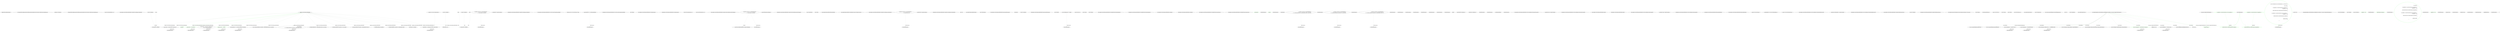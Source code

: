 digraph  {
n3 [label="HangFire.Filters.JobEnqueueingContext", span=""];
n0 [cluster="HangFire.Filters.JobEnqueueingContext.JobEnqueueingContext(HangFire.Client.ClientContext, HangFire.Client.ClientJobDescriptor)", label="Entry HangFire.Filters.JobEnqueueingContext.JobEnqueueingContext(HangFire.Client.ClientContext, HangFire.Client.ClientJobDescriptor)", span="6-6"];
n1 [cluster="HangFire.Filters.JobEnqueueingContext.JobEnqueueingContext(HangFire.Client.ClientContext, HangFire.Client.ClientJobDescriptor)", label="JobDescriptor = jobDescriptor", span="11-11"];
n2 [cluster="HangFire.Filters.JobEnqueueingContext.JobEnqueueingContext(HangFire.Client.ClientContext, HangFire.Client.ClientJobDescriptor)", label="Exit HangFire.Filters.JobEnqueueingContext.JobEnqueueingContext(HangFire.Client.ClientContext, HangFire.Client.ClientJobDescriptor)", span="6-6"];
m0_13 [cluster="Mock<IStateMachineFactory>.cstr", file="HangfireApplicationBuilderExtensions.cs", label="Entry Mock<IStateMachineFactory>.cstr", span=""];
m0_89 [cluster="HangFire.Core.Tests.BackgroundJobClientFacts.CreateJob_ThrowsAnException_WhenJobIsNull()", file="HangfireApplicationBuilderExtensions.cs", label="Entry HangFire.Core.Tests.BackgroundJobClientFacts.CreateJob_ThrowsAnException_WhenJobIsNull()", span="96-96"];
m0_90 [cluster="HangFire.Core.Tests.BackgroundJobClientFacts.CreateJob_ThrowsAnException_WhenJobIsNull()", file="HangfireApplicationBuilderExtensions.cs", label="var client = CreateClient()", span="98-98"];
m0_91 [cluster="HangFire.Core.Tests.BackgroundJobClientFacts.CreateJob_ThrowsAnException_WhenJobIsNull()", file="HangfireApplicationBuilderExtensions.cs", label="var exception = Assert.Throws<ArgumentNullException>(\r\n                () => client.Create(null, _state.Object))", span="100-101"];
m0_92 [cluster="HangFire.Core.Tests.BackgroundJobClientFacts.CreateJob_ThrowsAnException_WhenJobIsNull()", file="HangfireApplicationBuilderExtensions.cs", label="Assert.Equal(''job'', exception.ParamName)", span="103-103"];
m0_93 [cluster="HangFire.Core.Tests.BackgroundJobClientFacts.CreateJob_ThrowsAnException_WhenJobIsNull()", file="HangfireApplicationBuilderExtensions.cs", label="Exit HangFire.Core.Tests.BackgroundJobClientFacts.CreateJob_ThrowsAnException_WhenJobIsNull()", span="96-96"];
m0_49 [cluster="HangFire.Core.Tests.BackgroundJobClientFacts.Ctor_UsesCurrent_JobStorageInstance_ByDefault()", file="HangfireApplicationBuilderExtensions.cs", label="Entry HangFire.Core.Tests.BackgroundJobClientFacts.Ctor_UsesCurrent_JobStorageInstance_ByDefault()", span="60-60"];
m0_50 [cluster="HangFire.Core.Tests.BackgroundJobClientFacts.Ctor_UsesCurrent_JobStorageInstance_ByDefault()", file="HangfireApplicationBuilderExtensions.cs", label="JobStorage.Current = new Mock<JobStorage>().Object", span="62-62"];
m0_51 [cluster="HangFire.Core.Tests.BackgroundJobClientFacts.Ctor_UsesCurrent_JobStorageInstance_ByDefault()", file="HangfireApplicationBuilderExtensions.cs", label="Assert.DoesNotThrow(() => new BackgroundJobClient())", span="63-63"];
m0_52 [cluster="HangFire.Core.Tests.BackgroundJobClientFacts.Ctor_UsesCurrent_JobStorageInstance_ByDefault()", file="HangfireApplicationBuilderExtensions.cs", label="Exit HangFire.Core.Tests.BackgroundJobClientFacts.Ctor_UsesCurrent_JobStorageInstance_ByDefault()", span="60-60"];
m0_30 [cluster="Unk.Equal", file="HangfireApplicationBuilderExtensions.cs", label="Entry Unk.Equal", span=""];
m0_70 [cluster="HangFire.Core.Tests.BackgroundJobClientFacts.Ctor_TakesAConnection()", file="HangfireApplicationBuilderExtensions.cs", label="Entry HangFire.Core.Tests.BackgroundJobClientFacts.Ctor_TakesAConnection()", span="80-80"];
m0_71 [cluster="HangFire.Core.Tests.BackgroundJobClientFacts.Ctor_TakesAConnection()", color=green, community=0, file="HangfireApplicationBuilderExtensions.cs", label="CreateClient()", prediction=0, span="82-82"];
m0_72 [cluster="HangFire.Core.Tests.BackgroundJobClientFacts.Ctor_TakesAConnection()", color=green, community=0, file="HangfireApplicationBuilderExtensions.cs", label="_storage.Verify(x => x.GetConnection())", prediction=0, span="83-83"];
m0_73 [cluster="HangFire.Core.Tests.BackgroundJobClientFacts.Ctor_TakesAConnection()", file="HangfireApplicationBuilderExtensions.cs", label="Exit HangFire.Core.Tests.BackgroundJobClientFacts.Ctor_TakesAConnection()", span="80-80"];
m0_9 [cluster="Mock<IStorageConnection>.cstr", file="HangfireApplicationBuilderExtensions.cs", label="Entry Mock<IStorageConnection>.cstr", span=""];
m0_14 [cluster="Mock<IJobCreationProcess>.cstr", file="HangfireApplicationBuilderExtensions.cs", label="Entry Mock<IJobCreationProcess>.cstr", span=""];
m0_116 [cluster="HangFire.Core.Tests.BackgroundJobClientFacts.CreateJob_WrapsProcessException_IntoItsOwnException()", file="HangfireApplicationBuilderExtensions.cs", label="Entry HangFire.Core.Tests.BackgroundJobClientFacts.CreateJob_WrapsProcessException_IntoItsOwnException()", span="128-128"];
m0_117 [cluster="HangFire.Core.Tests.BackgroundJobClientFacts.CreateJob_WrapsProcessException_IntoItsOwnException()", file="HangfireApplicationBuilderExtensions.cs", label="var client = CreateClient()", span="130-130"];
m0_118 [cluster="HangFire.Core.Tests.BackgroundJobClientFacts.CreateJob_WrapsProcessException_IntoItsOwnException()", file="HangfireApplicationBuilderExtensions.cs", label="_process.Setup(x => x.Run(It.IsAny<CreateContext>()))\r\n                .Throws<InvalidOperationException>()", span="131-132"];
m0_119 [cluster="HangFire.Core.Tests.BackgroundJobClientFacts.CreateJob_WrapsProcessException_IntoItsOwnException()", file="HangfireApplicationBuilderExtensions.cs", label="var exception = Assert.Throws<CreateJobFailedException>(\r\n                () => client.Create(_job, _state.Object))", span="134-135"];
m0_120 [cluster="HangFire.Core.Tests.BackgroundJobClientFacts.CreateJob_WrapsProcessException_IntoItsOwnException()", file="HangfireApplicationBuilderExtensions.cs", label="Assert.NotNull(exception.InnerException)", span="137-137"];
m0_121 [cluster="HangFire.Core.Tests.BackgroundJobClientFacts.CreateJob_WrapsProcessException_IntoItsOwnException()", file="HangfireApplicationBuilderExtensions.cs", label="Assert.IsType<InvalidOperationException>(exception.InnerException)", span="138-138"];
m0_122 [cluster="HangFire.Core.Tests.BackgroundJobClientFacts.CreateJob_WrapsProcessException_IntoItsOwnException()", file="HangfireApplicationBuilderExtensions.cs", label="Exit HangFire.Core.Tests.BackgroundJobClientFacts.CreateJob_WrapsProcessException_IntoItsOwnException()", span="128-128"];
m0_53 [cluster="Unk.DoesNotThrow", file="HangfireApplicationBuilderExtensions.cs", label="Entry Unk.DoesNotThrow", span=""];
m0_115 [cluster="Unk.Run", file="HangfireApplicationBuilderExtensions.cs", label="Entry Unk.Run", span=""];
m0_57 [cluster="HangFire.BackgroundJobClient.BackgroundJobClient()", file="HangfireApplicationBuilderExtensions.cs", label="Entry HangFire.BackgroundJobClient.BackgroundJobClient()", span="39-39"];
m0_106 [cluster="HangFire.BackgroundJobClient.Create(HangFire.Common.Job, HangFire.States.State)", file="HangfireApplicationBuilderExtensions.cs", label="Entry HangFire.BackgroundJobClient.Create(HangFire.Common.Job, HangFire.States.State)", span="81-81"];
m0_98 [cluster="HangFire.Core.Tests.BackgroundJobClientFacts.CreateJob_ThrowsAnException_WhenStateIsNull()", file="HangfireApplicationBuilderExtensions.cs", label="Entry HangFire.Core.Tests.BackgroundJobClientFacts.CreateJob_ThrowsAnException_WhenStateIsNull()", span="107-107"];
m0_99 [cluster="HangFire.Core.Tests.BackgroundJobClientFacts.CreateJob_ThrowsAnException_WhenStateIsNull()", file="HangfireApplicationBuilderExtensions.cs", label="var client = CreateClient()", span="109-109"];
m0_100 [cluster="HangFire.Core.Tests.BackgroundJobClientFacts.CreateJob_ThrowsAnException_WhenStateIsNull()", file="HangfireApplicationBuilderExtensions.cs", label="var exception = Assert.Throws<ArgumentNullException>(\r\n                () => client.Create(_job, null))", span="111-112"];
m0_101 [cluster="HangFire.Core.Tests.BackgroundJobClientFacts.CreateJob_ThrowsAnException_WhenStateIsNull()", file="HangfireApplicationBuilderExtensions.cs", label="Assert.Equal(''state'', exception.ParamName)", span="114-114"];
m0_102 [cluster="HangFire.Core.Tests.BackgroundJobClientFacts.CreateJob_ThrowsAnException_WhenStateIsNull()", file="HangfireApplicationBuilderExtensions.cs", label="Exit HangFire.Core.Tests.BackgroundJobClientFacts.CreateJob_ThrowsAnException_WhenStateIsNull()", span="107-107"];
m0_29 [cluster="Unk.>", file="HangfireApplicationBuilderExtensions.cs", label="Entry Unk.>", span=""];
m0_84 [cluster="HangFire.BackgroundJobClient.Dispose()", file="HangfireApplicationBuilderExtensions.cs", label="Entry HangFire.BackgroundJobClient.Dispose()", span="103-103"];
m0_20 [cluster="Unk.GetConnection", file="HangfireApplicationBuilderExtensions.cs", label="Entry Unk.GetConnection", span=""];
m0_79 [cluster="HangFire.Core.Tests.BackgroundJobClientFacts.Dispose_DisposesTheConnection()", file="HangfireApplicationBuilderExtensions.cs", label="Entry HangFire.Core.Tests.BackgroundJobClientFacts.Dispose_DisposesTheConnection()", span="87-87"];
m0_82 [cluster="HangFire.Core.Tests.BackgroundJobClientFacts.Dispose_DisposesTheConnection()", color=green, community=0, file="HangfireApplicationBuilderExtensions.cs", label="_connection.Verify(x => x.Dispose())", prediction=0, span="92-92"];
m0_81 [cluster="HangFire.Core.Tests.BackgroundJobClientFacts.Dispose_DisposesTheConnection()", file="HangfireApplicationBuilderExtensions.cs", label="client.Dispose()", span="90-90"];
m0_80 [cluster="HangFire.Core.Tests.BackgroundJobClientFacts.Dispose_DisposesTheConnection()", file="HangfireApplicationBuilderExtensions.cs", label="var client = CreateClient()", span="89-89"];
m0_83 [cluster="HangFire.Core.Tests.BackgroundJobClientFacts.Dispose_DisposesTheConnection()", file="HangfireApplicationBuilderExtensions.cs", label="Exit HangFire.Core.Tests.BackgroundJobClientFacts.Dispose_DisposesTheConnection()", span="87-87"];
m0_123 [cluster="Unk.NotNull", file="HangfireApplicationBuilderExtensions.cs", label="Entry Unk.NotNull", span=""];
m0_7 [cluster="HangFire.Core.Tests.BackgroundJobClientFacts.BackgroundJobClientFacts()", file="HangfireApplicationBuilderExtensions.cs", label="_job = Job.FromExpression(() => Method())", span="29-29"];
m0_15 [cluster="Mock<State>.cstr", file="HangfireApplicationBuilderExtensions.cs", label="Entry Mock<State>.cstr", span=""];
m0_11 [cluster="Unk.Setup", file="HangfireApplicationBuilderExtensions.cs", label="Entry Unk.Setup", span=""];
m0_88 [cluster="Unk.Dispose", file="HangfireApplicationBuilderExtensions.cs", label="Entry Unk.Dispose", span=""];
m0_58 [cluster="HangFire.Core.Tests.BackgroundJobClientFacts.Ctor_HasDefaultValue_ForStateMachineFactory()", file="HangfireApplicationBuilderExtensions.cs", label="Entry HangFire.Core.Tests.BackgroundJobClientFacts.Ctor_HasDefaultValue_ForStateMachineFactory()", span="67-67"];
m0_59 [cluster="HangFire.Core.Tests.BackgroundJobClientFacts.Ctor_HasDefaultValue_ForStateMachineFactory()", file="HangfireApplicationBuilderExtensions.cs", label="Assert.DoesNotThrow(() => new BackgroundJobClient(_storage.Object))", span="69-69"];
m0_60 [cluster="HangFire.Core.Tests.BackgroundJobClientFacts.Ctor_HasDefaultValue_ForStateMachineFactory()", file="HangfireApplicationBuilderExtensions.cs", label="Exit HangFire.Core.Tests.BackgroundJobClientFacts.Ctor_HasDefaultValue_ForStateMachineFactory()", span="67-67"];
m0_74 [cluster="HangFire.Core.Tests.BackgroundJobClientFacts.CreateClient()", file="HangfireApplicationBuilderExtensions.cs", label="Entry HangFire.Core.Tests.BackgroundJobClientFacts.CreateClient()", span="145-145"];
m0_131 [cluster="HangFire.Core.Tests.BackgroundJobClientFacts.CreateClient()", file="HangfireApplicationBuilderExtensions.cs", label="return new BackgroundJobClient(_storage.Object, _stateMachineFactory.Object, _process.Object);", span="147-147"];
m0_132 [cluster="HangFire.Core.Tests.BackgroundJobClientFacts.CreateClient()", file="HangfireApplicationBuilderExtensions.cs", label="Exit HangFire.Core.Tests.BackgroundJobClientFacts.CreateClient()", span="145-145"];
m0_64 [cluster="HangFire.Core.Tests.BackgroundJobClientFacts.Ctor_HasDefaultValue_ForCreationProcess()", file="HangfireApplicationBuilderExtensions.cs", label="Entry HangFire.Core.Tests.BackgroundJobClientFacts.Ctor_HasDefaultValue_ForCreationProcess()", span="73-73"];
m0_65 [cluster="HangFire.Core.Tests.BackgroundJobClientFacts.Ctor_HasDefaultValue_ForCreationProcess()", file="HangfireApplicationBuilderExtensions.cs", label="Assert.DoesNotThrow(\r\n                () => new BackgroundJobClient(_storage.Object, _stateMachineFactory.Object))", span="75-76"];
m0_66 [cluster="HangFire.Core.Tests.BackgroundJobClientFacts.Ctor_HasDefaultValue_ForCreationProcess()", file="HangfireApplicationBuilderExtensions.cs", label="Exit HangFire.Core.Tests.BackgroundJobClientFacts.Ctor_HasDefaultValue_ForCreationProcess()", span="73-73"];
m0_54 [cluster="lambda expression", file="HangfireApplicationBuilderExtensions.cs", label="Entry lambda expression", span="63-63"];
m0_76 [cluster="lambda expression", file="HangfireApplicationBuilderExtensions.cs", label="Entry lambda expression", span="83-83"];
m0_77 [cluster="lambda expression", color=green, community=0, file="HangfireApplicationBuilderExtensions.cs", label="x.GetConnection()", prediction=3, span="83-83"];
m0_78 [cluster="lambda expression", file="HangfireApplicationBuilderExtensions.cs", label="Exit lambda expression", span="83-83"];
m0_85 [cluster="lambda expression", file="HangfireApplicationBuilderExtensions.cs", label="Entry lambda expression", span="92-92"];
m0_86 [cluster="lambda expression", color=green, community=0, file="HangfireApplicationBuilderExtensions.cs", label="x.Dispose()", prediction=4, span="92-92"];
m0_87 [cluster="lambda expression", file="HangfireApplicationBuilderExtensions.cs", label="Exit lambda expression", span="92-92"];
m0_32 [cluster="lambda expression", file="HangfireApplicationBuilderExtensions.cs", label="new BackgroundJobClient(null, _stateMachineFactory.Object, _process.Object)", span="36-36"];
m0_40 [cluster="lambda expression", file="HangfireApplicationBuilderExtensions.cs", label="new BackgroundJobClient(_storage.Object, null, _process.Object)", span="45-45"];
m0_47 [cluster="lambda expression", file="HangfireApplicationBuilderExtensions.cs", label="new BackgroundJobClient(_storage.Object, _stateMachineFactory.Object, null)", span="54-54"];
m0_62 [cluster="lambda expression", file="HangfireApplicationBuilderExtensions.cs", label="new BackgroundJobClient(_storage.Object)", span="69-69"];
m0_68 [cluster="lambda expression", file="HangfireApplicationBuilderExtensions.cs", label="new BackgroundJobClient(_storage.Object, _stateMachineFactory.Object)", span="76-76"];
m0_95 [cluster="lambda expression", file="HangfireApplicationBuilderExtensions.cs", label="client.Create(null, _state.Object)", span="101-101"];
m0_104 [cluster="lambda expression", file="HangfireApplicationBuilderExtensions.cs", label="client.Create(_job, null)", span="112-112"];
m0_128 [cluster="lambda expression", file="HangfireApplicationBuilderExtensions.cs", label="client.Create(_job, _state.Object)", span="135-135"];
m0_18 [cluster="lambda expression", file="HangfireApplicationBuilderExtensions.cs", label="x.GetConnection()", span="23-23"];
m0_17 [cluster="lambda expression", file="HangfireApplicationBuilderExtensions.cs", label="Entry lambda expression", span="23-23"];
m0_21 [cluster="lambda expression", file="HangfireApplicationBuilderExtensions.cs", label="Entry lambda expression", span="29-29"];
m0_31 [cluster="lambda expression", file="HangfireApplicationBuilderExtensions.cs", label="Entry lambda expression", span="36-36"];
m0_33 [cluster="lambda expression", file="HangfireApplicationBuilderExtensions.cs", label="Exit lambda expression", span="36-36"];
m0_39 [cluster="lambda expression", file="HangfireApplicationBuilderExtensions.cs", label="Entry lambda expression", span="45-45"];
m0_41 [cluster="lambda expression", file="HangfireApplicationBuilderExtensions.cs", label="Exit lambda expression", span="45-45"];
m0_46 [cluster="lambda expression", file="HangfireApplicationBuilderExtensions.cs", label="Entry lambda expression", span="54-54"];
m0_48 [cluster="lambda expression", file="HangfireApplicationBuilderExtensions.cs", label="Exit lambda expression", span="54-54"];
m0_61 [cluster="lambda expression", file="HangfireApplicationBuilderExtensions.cs", label="Entry lambda expression", span="69-69"];
m0_63 [cluster="lambda expression", file="HangfireApplicationBuilderExtensions.cs", label="Exit lambda expression", span="69-69"];
m0_67 [cluster="lambda expression", file="HangfireApplicationBuilderExtensions.cs", label="Entry lambda expression", span="76-76"];
m0_69 [cluster="lambda expression", file="HangfireApplicationBuilderExtensions.cs", label="Exit lambda expression", span="76-76"];
m0_94 [cluster="lambda expression", file="HangfireApplicationBuilderExtensions.cs", label="Entry lambda expression", span="101-101"];
m0_96 [cluster="lambda expression", file="HangfireApplicationBuilderExtensions.cs", label="Exit lambda expression", span="101-101"];
m0_103 [cluster="lambda expression", file="HangfireApplicationBuilderExtensions.cs", label="Entry lambda expression", span="112-112"];
m0_105 [cluster="lambda expression", file="HangfireApplicationBuilderExtensions.cs", label="Exit lambda expression", span="112-112"];
m0_112 [cluster="lambda expression", file="HangfireApplicationBuilderExtensions.cs", label="Entry lambda expression", span="124-124"];
m0_124 [cluster="lambda expression", file="HangfireApplicationBuilderExtensions.cs", label="Entry lambda expression", span="131-131"];
m0_127 [cluster="lambda expression", file="HangfireApplicationBuilderExtensions.cs", label="Entry lambda expression", span="135-135"];
m0_129 [cluster="lambda expression", file="HangfireApplicationBuilderExtensions.cs", label="Exit lambda expression", span="135-135"];
m0_19 [cluster="lambda expression", file="HangfireApplicationBuilderExtensions.cs", label="Exit lambda expression", span="23-23"];
m0_23 [cluster="lambda expression", file="HangfireApplicationBuilderExtensions.cs", label="Exit lambda expression", span="29-29"];
m0_22 [cluster="lambda expression", file="HangfireApplicationBuilderExtensions.cs", label="Method()", span="29-29"];
m0_113 [cluster="lambda expression", file="HangfireApplicationBuilderExtensions.cs", label="x.Run(It.IsNotNull<CreateContext>())", span="124-124"];
m0_125 [cluster="lambda expression", file="HangfireApplicationBuilderExtensions.cs", label="x.Run(It.IsAny<CreateContext>())", span="131-131"];
m0_114 [cluster="lambda expression", file="HangfireApplicationBuilderExtensions.cs", label="Exit lambda expression", span="124-124"];
m0_126 [cluster="lambda expression", file="HangfireApplicationBuilderExtensions.cs", label="Exit lambda expression", span="131-131"];
m0_55 [cluster="lambda expression", file="HangfireApplicationBuilderExtensions.cs", label="new BackgroundJobClient()", span="63-63"];
m0_56 [cluster="lambda expression", file="HangfireApplicationBuilderExtensions.cs", label="Exit lambda expression", span="63-63"];
m0_42 [cluster="HangFire.Core.Tests.BackgroundJobClientFacts.Ctor_ThrowsAnException_WhenCreationProcessIsNull()", file="HangfireApplicationBuilderExtensions.cs", label="Entry HangFire.Core.Tests.BackgroundJobClientFacts.Ctor_ThrowsAnException_WhenCreationProcessIsNull()", span="51-51"];
m0_43 [cluster="HangFire.Core.Tests.BackgroundJobClientFacts.Ctor_ThrowsAnException_WhenCreationProcessIsNull()", file="HangfireApplicationBuilderExtensions.cs", label="var exception = Assert.Throws<ArgumentNullException>(\r\n                () => new BackgroundJobClient(_storage.Object, _stateMachineFactory.Object, null))", span="53-54"];
m0_44 [cluster="HangFire.Core.Tests.BackgroundJobClientFacts.Ctor_ThrowsAnException_WhenCreationProcessIsNull()", file="HangfireApplicationBuilderExtensions.cs", label="Assert.Equal(''process'', exception.ParamName)", span="56-56"];
m0_45 [cluster="HangFire.Core.Tests.BackgroundJobClientFacts.Ctor_ThrowsAnException_WhenCreationProcessIsNull()", file="HangfireApplicationBuilderExtensions.cs", label="Exit HangFire.Core.Tests.BackgroundJobClientFacts.Ctor_ThrowsAnException_WhenCreationProcessIsNull()", span="51-51"];
m0_24 [cluster="HangFire.Core.Tests.BackgroundJobClientFacts.Method()", file="HangfireApplicationBuilderExtensions.cs", label="Entry HangFire.Core.Tests.BackgroundJobClientFacts.Method()", span="141-141"];
m0_130 [cluster="HangFire.Core.Tests.BackgroundJobClientFacts.Method()", file="HangfireApplicationBuilderExtensions.cs", label="Exit HangFire.Core.Tests.BackgroundJobClientFacts.Method()", span="141-141"];
m0_25 [cluster="HangFire.Core.Tests.BackgroundJobClientFacts.Ctor_ThrowsAnException_WhenStorageIsNull()", file="HangfireApplicationBuilderExtensions.cs", label="Entry HangFire.Core.Tests.BackgroundJobClientFacts.Ctor_ThrowsAnException_WhenStorageIsNull()", span="33-33"];
m0_26 [cluster="HangFire.Core.Tests.BackgroundJobClientFacts.Ctor_ThrowsAnException_WhenStorageIsNull()", file="HangfireApplicationBuilderExtensions.cs", label="var exception = Assert.Throws<ArgumentNullException>(\r\n                () => new BackgroundJobClient(null, _stateMachineFactory.Object, _process.Object))", span="35-36"];
m0_27 [cluster="HangFire.Core.Tests.BackgroundJobClientFacts.Ctor_ThrowsAnException_WhenStorageIsNull()", file="HangfireApplicationBuilderExtensions.cs", label="Assert.Equal(''storage'', exception.ParamName)", span="38-38"];
m0_28 [cluster="HangFire.Core.Tests.BackgroundJobClientFacts.Ctor_ThrowsAnException_WhenStorageIsNull()", file="HangfireApplicationBuilderExtensions.cs", label="Exit HangFire.Core.Tests.BackgroundJobClientFacts.Ctor_ThrowsAnException_WhenStorageIsNull()", span="33-33"];
m0_8 [cluster="HangFire.Core.Tests.BackgroundJobClientFacts.BackgroundJobClientFacts()", file="HangfireApplicationBuilderExtensions.cs", label="Exit HangFire.Core.Tests.BackgroundJobClientFacts.BackgroundJobClientFacts()", span="19-19"];
m0_0 [cluster="HangFire.Core.Tests.BackgroundJobClientFacts.BackgroundJobClientFacts()", file="HangfireApplicationBuilderExtensions.cs", label="Entry HangFire.Core.Tests.BackgroundJobClientFacts.BackgroundJobClientFacts()", span="19-19"];
m0_1 [cluster="HangFire.Core.Tests.BackgroundJobClientFacts.BackgroundJobClientFacts()", file="HangfireApplicationBuilderExtensions.cs", label="_connection = new Mock<IStorageConnection>()", span="21-21"];
m0_2 [cluster="HangFire.Core.Tests.BackgroundJobClientFacts.BackgroundJobClientFacts()", file="HangfireApplicationBuilderExtensions.cs", label="_storage = new Mock<JobStorage>()", span="22-22"];
m0_3 [cluster="HangFire.Core.Tests.BackgroundJobClientFacts.BackgroundJobClientFacts()", file="HangfireApplicationBuilderExtensions.cs", label="_storage.Setup(x => x.GetConnection()).Returns(_connection.Object)", span="23-23"];
m0_4 [cluster="HangFire.Core.Tests.BackgroundJobClientFacts.BackgroundJobClientFacts()", file="HangfireApplicationBuilderExtensions.cs", label="_stateMachineFactory = new Mock<IStateMachineFactory>()", span="25-25"];
m0_5 [cluster="HangFire.Core.Tests.BackgroundJobClientFacts.BackgroundJobClientFacts()", file="HangfireApplicationBuilderExtensions.cs", label="_process = new Mock<IJobCreationProcess>()", span="27-27"];
m0_35 [cluster="HangFire.Core.Tests.BackgroundJobClientFacts.Ctor_ThrowsAnException_WhenStateMachineFactoryIsNull()", file="HangfireApplicationBuilderExtensions.cs", label="Entry HangFire.Core.Tests.BackgroundJobClientFacts.Ctor_ThrowsAnException_WhenStateMachineFactoryIsNull()", span="42-42"];
m0_36 [cluster="HangFire.Core.Tests.BackgroundJobClientFacts.Ctor_ThrowsAnException_WhenStateMachineFactoryIsNull()", file="HangfireApplicationBuilderExtensions.cs", label="var exception = Assert.Throws<ArgumentNullException>(\r\n                () => new BackgroundJobClient(_storage.Object, null, _process.Object))", span="44-45"];
m0_37 [cluster="HangFire.Core.Tests.BackgroundJobClientFacts.Ctor_ThrowsAnException_WhenStateMachineFactoryIsNull()", file="HangfireApplicationBuilderExtensions.cs", label="Assert.Equal(''stateMachineFactory'', exception.ParamName)", span="47-47"];
m0_38 [cluster="HangFire.Core.Tests.BackgroundJobClientFacts.Ctor_ThrowsAnException_WhenStateMachineFactoryIsNull()", file="HangfireApplicationBuilderExtensions.cs", label="Exit HangFire.Core.Tests.BackgroundJobClientFacts.Ctor_ThrowsAnException_WhenStateMachineFactoryIsNull()", span="42-42"];
m0_107 [cluster="HangFire.Core.Tests.BackgroundJobClientFacts.CreateJob_RunsTheJobCreationProcess()", file="HangfireApplicationBuilderExtensions.cs", label="Entry HangFire.Core.Tests.BackgroundJobClientFacts.CreateJob_RunsTheJobCreationProcess()", span="118-118"];
m0_108 [cluster="HangFire.Core.Tests.BackgroundJobClientFacts.CreateJob_RunsTheJobCreationProcess()", file="HangfireApplicationBuilderExtensions.cs", label="var client = CreateClient()", span="120-120"];
m0_109 [cluster="HangFire.Core.Tests.BackgroundJobClientFacts.CreateJob_RunsTheJobCreationProcess()", file="HangfireApplicationBuilderExtensions.cs", label="client.Create(_job, _state.Object)", span="122-122"];
m0_110 [cluster="HangFire.Core.Tests.BackgroundJobClientFacts.CreateJob_RunsTheJobCreationProcess()", file="HangfireApplicationBuilderExtensions.cs", label="_process.Verify(x => x.Run(It.IsNotNull<CreateContext>()))", span="124-124"];
m0_111 [cluster="HangFire.Core.Tests.BackgroundJobClientFacts.CreateJob_RunsTheJobCreationProcess()", file="HangfireApplicationBuilderExtensions.cs", label="Exit HangFire.Core.Tests.BackgroundJobClientFacts.CreateJob_RunsTheJobCreationProcess()", span="118-118"];
m0_16 [cluster="HangFire.Common.Job.FromExpression(System.Linq.Expressions.Expression<System.Action>)", file="HangfireApplicationBuilderExtensions.cs", label="Entry HangFire.Common.Job.FromExpression(System.Linq.Expressions.Expression<System.Action>)", span="125-125"];
m0_12 [cluster="Unk.Returns", file="HangfireApplicationBuilderExtensions.cs", label="Entry Unk.Returns", span=""];
m0_34 [cluster="BackgroundJobClient.cstr", file="HangfireApplicationBuilderExtensions.cs", label="Entry BackgroundJobClient.cstr", span=""];
m0_6 [cluster="HangFire.Core.Tests.BackgroundJobClientFacts.BackgroundJobClientFacts()", file="HangfireApplicationBuilderExtensions.cs", label="_state = new Mock<State>()", span="28-28"];
m0_97 [cluster="Unk.Create", file="HangfireApplicationBuilderExtensions.cs", label="Entry Unk.Create", span=""];
m0_75 [cluster="Unk.Verify", file="HangfireApplicationBuilderExtensions.cs", label="Entry Unk.Verify", span=""];
m0_10 [cluster="Mock<JobStorage>.cstr", file="HangfireApplicationBuilderExtensions.cs", label="Entry Mock<JobStorage>.cstr", span=""];
m0_133 [file="HangfireApplicationBuilderExtensions.cs", label="HangFire.Core.Tests.BackgroundJobClientFacts", span=""];
m0_134 [file="HangfireApplicationBuilderExtensions.cs", label=client, span=""];
m0_135 [file="HangfireApplicationBuilderExtensions.cs", label=client, span=""];
m0_136 [file="HangfireApplicationBuilderExtensions.cs", label=client, span=""];
m2_48 [cluster="AspNetCoreLogProvider.cstr", file="HangfireServiceCollectionExtensions.cs", label="Entry AspNetCoreLogProvider.cstr", span=""];
m2_49 [cluster="Unk.UseLogProvider", file="HangfireServiceCollectionExtensions.cs", label="Entry Unk.UseLogProvider", span=""];
m2_17 [cluster="System.ArgumentNullException.ArgumentNullException(string)", file="HangfireServiceCollectionExtensions.cs", label="Entry System.ArgumentNullException.ArgumentNullException(string)", span="0-0"];
m2_20 [cluster="Unk.>", file="HangfireServiceCollectionExtensions.cs", label="Entry Unk.>", span=""];
m2_52 [cluster="Unk.configuration", file="HangfireServiceCollectionExtensions.cs", label="Entry Unk.configuration", span=""];
m2_50 [cluster="AspNetCoreJobActivator.cstr", file="HangfireServiceCollectionExtensions.cs", label="Entry AspNetCoreJobActivator.cstr", span=""];
m2_0 [cluster="Hangfire.HangfireServiceCollectionExtensions.AddHangfire(IServiceCollection, System.Action<Hangfire.IGlobalConfiguration>)", file="HangfireServiceCollectionExtensions.cs", label="Entry Hangfire.HangfireServiceCollectionExtensions.AddHangfire(IServiceCollection, System.Action<Hangfire.IGlobalConfiguration>)", span="32-32"];
m2_5 [cluster="Hangfire.HangfireServiceCollectionExtensions.AddHangfire(IServiceCollection, System.Action<Hangfire.IGlobalConfiguration>)", color=green, community=0, file="HangfireServiceCollectionExtensions.cs", label="services.TryAddSingleton(_ => GlobalConfiguration.Configuration)", prediction=5, span="39-39"];
m2_3 [cluster="Hangfire.HangfireServiceCollectionExtensions.AddHangfire(IServiceCollection, System.Action<Hangfire.IGlobalConfiguration>)", file="HangfireServiceCollectionExtensions.cs", label="configuration == null", span="37-37"];
m2_6 [cluster="Hangfire.HangfireServiceCollectionExtensions.AddHangfire(IServiceCollection, System.Action<Hangfire.IGlobalConfiguration>)", file="HangfireServiceCollectionExtensions.cs", label="services.TryAddSingleton(_ => JobStorage.Current)", span="40-40"];
m2_14 [cluster="Hangfire.HangfireServiceCollectionExtensions.AddHangfire(IServiceCollection, System.Action<Hangfire.IGlobalConfiguration>)", color=green, community=0, file="HangfireServiceCollectionExtensions.cs", label="services.TryAddSingleton<Action<IGlobalConfiguration>>(serviceProvider =>\r\n            {\r\n                return config =>\r\n                {\r\n                    var loggerFactory = serviceProvider.GetService<ILoggerFactory>();\r\n                    if (loggerFactory != null)\r\n                    {\r\n                        config.UseLogProvider(new AspNetCoreLogProvider(loggerFactory));\r\n                    }\r\n\r\n                    var scopeFactory = serviceProvider.GetService<IServiceScopeFactory>();\r\n                    if (scopeFactory != null)\r\n                    {\r\n                        config.UseActivator(new AspNetCoreJobActivator(scopeFactory));\r\n                    }\r\n\r\n                    configuration(config);\r\n                };\r\n            })", prediction=6, span="51-69"];
m2_13 [cluster="Hangfire.HangfireServiceCollectionExtensions.AddHangfire(IServiceCollection, System.Action<Hangfire.IGlobalConfiguration>)", file="HangfireServiceCollectionExtensions.cs", label="services.TryAddSingleton(typeof(HangfireMarkerService))", span="49-49"];
m2_15 [cluster="Hangfire.HangfireServiceCollectionExtensions.AddHangfire(IServiceCollection, System.Action<Hangfire.IGlobalConfiguration>)", file="HangfireServiceCollectionExtensions.cs", label="return services;", span="71-71"];
m2_1 [cluster="Hangfire.HangfireServiceCollectionExtensions.AddHangfire(IServiceCollection, System.Action<Hangfire.IGlobalConfiguration>)", file="HangfireServiceCollectionExtensions.cs", label="services == null", span="36-36"];
m2_2 [cluster="Hangfire.HangfireServiceCollectionExtensions.AddHangfire(IServiceCollection, System.Action<Hangfire.IGlobalConfiguration>)", file="HangfireServiceCollectionExtensions.cs", label="throw new ArgumentNullException(nameof(services));", span="36-36"];
m2_4 [cluster="Hangfire.HangfireServiceCollectionExtensions.AddHangfire(IServiceCollection, System.Action<Hangfire.IGlobalConfiguration>)", file="HangfireServiceCollectionExtensions.cs", label="throw new ArgumentNullException(nameof(configuration));", span="37-37"];
m2_7 [cluster="Hangfire.HangfireServiceCollectionExtensions.AddHangfire(IServiceCollection, System.Action<Hangfire.IGlobalConfiguration>)", file="HangfireServiceCollectionExtensions.cs", label="services.TryAddSingleton(_ => JobActivator.Current)", span="41-41"];
m2_8 [cluster="Hangfire.HangfireServiceCollectionExtensions.AddHangfire(IServiceCollection, System.Action<Hangfire.IGlobalConfiguration>)", file="HangfireServiceCollectionExtensions.cs", label="services.TryAddSingleton(_ => DashboardRoutes.Routes)", span="42-42"];
m2_9 [cluster="Hangfire.HangfireServiceCollectionExtensions.AddHangfire(IServiceCollection, System.Action<Hangfire.IGlobalConfiguration>)", file="HangfireServiceCollectionExtensions.cs", label="services.TryAddSingleton<IJobFilterProvider>(_ => GlobalJobFilters.Filters)", span="43-43"];
m2_10 [cluster="Hangfire.HangfireServiceCollectionExtensions.AddHangfire(IServiceCollection, System.Action<Hangfire.IGlobalConfiguration>)", file="HangfireServiceCollectionExtensions.cs", label="services.TryAddSingleton<IBackgroundJobFactory, BackgroundJobFactory>()", span="45-45"];
m2_11 [cluster="Hangfire.HangfireServiceCollectionExtensions.AddHangfire(IServiceCollection, System.Action<Hangfire.IGlobalConfiguration>)", file="HangfireServiceCollectionExtensions.cs", label="services.TryAddSingleton<IBackgroundJobStateChanger, BackgroundJobStateChanger>()", span="46-46"];
m2_12 [cluster="Hangfire.HangfireServiceCollectionExtensions.AddHangfire(IServiceCollection, System.Action<Hangfire.IGlobalConfiguration>)", file="HangfireServiceCollectionExtensions.cs", label="services.TryAddSingleton<IBackgroundJobClient, BackgroundJobClient>()", span="47-47"];
m2_16 [cluster="Hangfire.HangfireServiceCollectionExtensions.AddHangfire(IServiceCollection, System.Action<Hangfire.IGlobalConfiguration>)", file="HangfireServiceCollectionExtensions.cs", label="Exit Hangfire.HangfireServiceCollectionExtensions.AddHangfire(IServiceCollection, System.Action<Hangfire.IGlobalConfiguration>)", span="32-32"];
m2_19 [cluster="Unk.TryAddSingleton", file="HangfireServiceCollectionExtensions.cs", label="Entry Unk.TryAddSingleton", span=""];
m2_18 [cluster="Unk.nameof", file="HangfireServiceCollectionExtensions.cs", label="Entry Unk.nameof", span=""];
m2_51 [cluster="Unk.UseActivator", file="HangfireServiceCollectionExtensions.cs", label="Entry Unk.UseActivator", span=""];
m2_33 [cluster="lambda expression", file="HangfireServiceCollectionExtensions.cs", label="Entry lambda expression", span="43-43"];
m2_21 [cluster="lambda expression", file="HangfireServiceCollectionExtensions.cs", label="Entry lambda expression", span="39-39"];
m2_36 [cluster="lambda expression", file="HangfireServiceCollectionExtensions.cs", label="Entry lambda expression", span="51-69"];
m2_46 [cluster="lambda expression", color=green, community=0, file="HangfireServiceCollectionExtensions.cs", label="configuration(config)", prediction=5, span="67-67"];
m2_39 [cluster="lambda expression", file="HangfireServiceCollectionExtensions.cs", label="Entry lambda expression", span="53-68"];
m2_45 [cluster="lambda expression", color=green, community=0, file="HangfireServiceCollectionExtensions.cs", label="config.UseActivator(new AspNetCoreJobActivator(scopeFactory))", prediction=5, span="64-64"];
m2_44 [cluster="lambda expression", color=green, community=0, file="HangfireServiceCollectionExtensions.cs", label="scopeFactory != null", prediction=9, span="62-62"];
m2_47 [cluster="lambda expression", file="HangfireServiceCollectionExtensions.cs", label="Exit lambda expression", span="53-68"];
m2_22 [cluster="lambda expression", color=green, community=0, file="HangfireServiceCollectionExtensions.cs", label="GlobalConfiguration.Configuration", prediction=10, span="39-39"];
m2_23 [cluster="lambda expression", file="HangfireServiceCollectionExtensions.cs", label="Exit lambda expression", span="39-39"];
m2_37 [cluster="lambda expression", color=green, community=0, file="HangfireServiceCollectionExtensions.cs", label="return config =>\r\n                {\r\n                    var loggerFactory = serviceProvider.GetService<ILoggerFactory>();\r\n                    if (loggerFactory != null)\r\n                    {\r\n                        config.UseLogProvider(new AspNetCoreLogProvider(loggerFactory));\r\n                    }\r\n\r\n                    var scopeFactory = serviceProvider.GetService<IServiceScopeFactory>();\r\n                    if (scopeFactory != null)\r\n                    {\r\n                        config.UseActivator(new AspNetCoreJobActivator(scopeFactory));\r\n                    }\r\n\r\n                    configuration(config);\r\n                };", prediction=11, span="53-68"];
m2_38 [cluster="lambda expression", file="HangfireServiceCollectionExtensions.cs", label="Exit lambda expression", span="51-69"];
m2_40 [cluster="lambda expression", color=green, community=0, file="HangfireServiceCollectionExtensions.cs", label="var loggerFactory = serviceProvider.GetService<ILoggerFactory>()", prediction=5, span="55-55"];
m2_41 [cluster="lambda expression", color=green, community=0, file="HangfireServiceCollectionExtensions.cs", label="loggerFactory != null", prediction=13, span="56-56"];
m2_42 [cluster="lambda expression", color=green, community=0, file="HangfireServiceCollectionExtensions.cs", label="config.UseLogProvider(new AspNetCoreLogProvider(loggerFactory))", prediction=5, span="58-58"];
m2_43 [cluster="lambda expression", color=green, community=0, file="HangfireServiceCollectionExtensions.cs", label="var scopeFactory = serviceProvider.GetService<IServiceScopeFactory>()", prediction=5, span="61-61"];
m2_24 [cluster="lambda expression", file="HangfireServiceCollectionExtensions.cs", label="Entry lambda expression", span="40-40"];
m2_27 [cluster="lambda expression", file="HangfireServiceCollectionExtensions.cs", label="Entry lambda expression", span="41-41"];
m2_30 [cluster="lambda expression", file="HangfireServiceCollectionExtensions.cs", label="Entry lambda expression", span="42-42"];
m2_26 [cluster="lambda expression", file="HangfireServiceCollectionExtensions.cs", label="Exit lambda expression", span="40-40"];
m2_25 [cluster="lambda expression", file="HangfireServiceCollectionExtensions.cs", label="JobStorage.Current", span="40-40"];
m2_29 [cluster="lambda expression", file="HangfireServiceCollectionExtensions.cs", label="Exit lambda expression", span="41-41"];
m2_28 [cluster="lambda expression", file="HangfireServiceCollectionExtensions.cs", label="JobActivator.Current", span="41-41"];
m2_32 [cluster="lambda expression", file="HangfireServiceCollectionExtensions.cs", label="Exit lambda expression", span="42-42"];
m2_31 [cluster="lambda expression", file="HangfireServiceCollectionExtensions.cs", label="DashboardRoutes.Routes", span="42-42"];
m2_34 [cluster="lambda expression", file="HangfireServiceCollectionExtensions.cs", label="GlobalJobFilters.Filters", span="43-43"];
m2_35 [cluster="lambda expression", file="HangfireServiceCollectionExtensions.cs", label="Exit lambda expression", span="43-43"];
m2_53 [file="HangfireServiceCollectionExtensions.cs", label="System.Action<Hangfire.IGlobalConfiguration>", span=""];
m2_54 [file="HangfireServiceCollectionExtensions.cs", label="?", span=""];
m0_90 -> m0_95  [color=darkseagreen4, key=1, label=client, style=dashed];
m0_91 -> m0_94  [color=darkseagreen4, key=1, label="lambda expression", style=dashed];
m0_51 -> m0_54  [color=darkseagreen4, key=1, label="lambda expression", style=dashed];
m0_72 -> m0_76  [color=green, key=1, label="lambda expression", style=dashed];
m0_117 -> m0_128  [color=darkseagreen4, key=1, label=client, style=dashed];
m0_118 -> m0_124  [color=darkseagreen4, key=1, label="lambda expression", style=dashed];
m0_119 -> m0_127  [color=darkseagreen4, key=1, label="lambda expression", style=dashed];
m0_119 -> m0_121  [color=darkseagreen4, key=1, label=exception, style=dashed];
m0_99 -> m0_104  [color=darkseagreen4, key=1, label=client, style=dashed];
m0_100 -> m0_103  [color=darkseagreen4, key=1, label="lambda expression", style=dashed];
m0_82 -> m0_85  [color=green, key=1, label="lambda expression", style=dashed];
m0_7 -> m0_21  [color=darkseagreen4, key=1, label="lambda expression", style=dashed];
m0_59 -> m0_61  [color=darkseagreen4, key=1, label="lambda expression", style=dashed];
m0_65 -> m0_67  [color=darkseagreen4, key=1, label="lambda expression", style=dashed];
m0_43 -> m0_46  [color=darkseagreen4, key=1, label="lambda expression", style=dashed];
m0_26 -> m0_31  [color=darkseagreen4, key=1, label="lambda expression", style=dashed];
m0_1 -> m0_3  [color=darkseagreen4, key=1, label=job, style=dashed];
m0_3 -> m0_17  [color=darkseagreen4, key=1, label="lambda expression", style=dashed];
m0_36 -> m0_39  [color=darkseagreen4, key=1, label="lambda expression", style=dashed];
m0_110 -> m0_112  [color=darkseagreen4, key=1, label="lambda expression", style=dashed];
m0_133 -> m0_71  [color=green, key=1, label="HangFire.Core.Tests.BackgroundJobClientFacts", style=dashed];
m0_133 -> m0_72  [color=green, key=1, label="HangFire.Core.Tests.BackgroundJobClientFacts", style=dashed];
m0_133 -> m0_82  [color=green, key=1, label="HangFire.Core.Tests.BackgroundJobClientFacts", style=dashed];
m0_133 -> m0_3  [color=darkseagreen4, key=1, label="HangFire.Core.Tests.BackgroundJobClientFacts", style=dashed];
m0_133 -> m0_32  [color=darkseagreen4, key=1, label="HangFire.Core.Tests.BackgroundJobClientFacts", style=dashed];
m0_133 -> m0_40  [color=darkseagreen4, key=1, label="HangFire.Core.Tests.BackgroundJobClientFacts", style=dashed];
m0_133 -> m0_47  [color=darkseagreen4, key=1, label="HangFire.Core.Tests.BackgroundJobClientFacts", style=dashed];
m0_133 -> m0_59  [color=darkseagreen4, key=1, label="HangFire.Core.Tests.BackgroundJobClientFacts", style=dashed];
m0_133 -> m0_62  [color=darkseagreen4, key=1, label="HangFire.Core.Tests.BackgroundJobClientFacts", style=dashed];
m0_133 -> m0_65  [color=darkseagreen4, key=1, label="HangFire.Core.Tests.BackgroundJobClientFacts", style=dashed];
m0_133 -> m0_68  [color=darkseagreen4, key=1, label="HangFire.Core.Tests.BackgroundJobClientFacts", style=dashed];
m0_133 -> m0_95  [color=darkseagreen4, key=1, label="HangFire.Core.Tests.BackgroundJobClientFacts", style=dashed];
m0_133 -> m0_104  [color=darkseagreen4, key=1, label="HangFire.Core.Tests.BackgroundJobClientFacts", style=dashed];
m0_133 -> m0_109  [color=darkseagreen4, key=1, label="HangFire.Core.Tests.BackgroundJobClientFacts", style=dashed];
m0_133 -> m0_110  [color=darkseagreen4, key=1, label="HangFire.Core.Tests.BackgroundJobClientFacts", style=dashed];
m0_133 -> m0_118  [color=darkseagreen4, key=1, label="HangFire.Core.Tests.BackgroundJobClientFacts", style=dashed];
m0_133 -> m0_128  [color=darkseagreen4, key=1, label="HangFire.Core.Tests.BackgroundJobClientFacts", style=dashed];
m0_133 -> m0_131  [color=darkseagreen4, key=1, label="HangFire.Core.Tests.BackgroundJobClientFacts", style=dashed];
m0_134 -> m0_95  [color=darkseagreen4, key=1, label=client, style=dashed];
m0_135 -> m0_104  [color=darkseagreen4, key=1, label=client, style=dashed];
m0_136 -> m0_128  [color=darkseagreen4, key=1, label=client, style=dashed];
m2_0 -> m2_5  [color=green, key=1, label=IServiceCollection, style=dashed];
m2_0 -> m2_46  [color=green, key=1, label="System.Action<Hangfire.IGlobalConfiguration>", style=dashed];
m2_0 -> m2_2  [color=darkseagreen4, key=1, label=IServiceCollection, style=dashed];
m2_0 -> m2_3  [color=darkseagreen4, key=1, label="System.Action<Hangfire.IGlobalConfiguration>", style=dashed];
m2_0 -> m2_4  [color=darkseagreen4, key=1, label="System.Action<Hangfire.IGlobalConfiguration>", style=dashed];
m2_0 -> m2_6  [color=darkseagreen4, key=1, label=IServiceCollection, style=dashed];
m2_0 -> m2_7  [color=darkseagreen4, key=1, label=IServiceCollection, style=dashed];
m2_0 -> m2_8  [color=darkseagreen4, key=1, label=IServiceCollection, style=dashed];
m2_0 -> m2_9  [color=darkseagreen4, key=1, label=IServiceCollection, style=dashed];
m2_0 -> m2_10  [color=darkseagreen4, key=1, label=IServiceCollection, style=dashed];
m2_0 -> m2_11  [color=darkseagreen4, key=1, label=IServiceCollection, style=dashed];
m2_0 -> m2_12  [color=darkseagreen4, key=1, label=IServiceCollection, style=dashed];
m2_0 -> m2_13  [color=darkseagreen4, key=1, label=IServiceCollection, style=dashed];
m2_0 -> m2_15  [color=darkseagreen4, key=1, label=IServiceCollection, style=dashed];
m2_5 -> m2_21  [color=green, key=1, label="lambda expression", style=dashed];
m2_6 -> m2_24  [color=darkseagreen4, key=1, label="lambda expression", style=dashed];
m2_14 -> m2_36  [color=green, key=1, label="lambda expression", style=dashed];
m2_7 -> m2_27  [color=darkseagreen4, key=1, label="lambda expression", style=dashed];
m2_8 -> m2_30  [color=darkseagreen4, key=1, label="lambda expression", style=dashed];
m2_9 -> m2_33  [color=darkseagreen4, key=1, label="lambda expression", style=dashed];
m2_39 -> m2_46  [color=green, key=1, label="?", style=dashed];
m2_39 -> m2_42  [color=green, key=1, label="?", style=dashed];
m2_39 -> m2_45  [color=green, key=1, label="?", style=dashed];
m2_40 -> m2_42  [color=green, key=1, label=loggerFactory, style=dashed];
m2_43 -> m2_45  [color=green, key=1, label=scopeFactory, style=dashed];
m2_53 -> m2_46  [color=green, key=1, label="System.Action<Hangfire.IGlobalConfiguration>", style=dashed];
}
